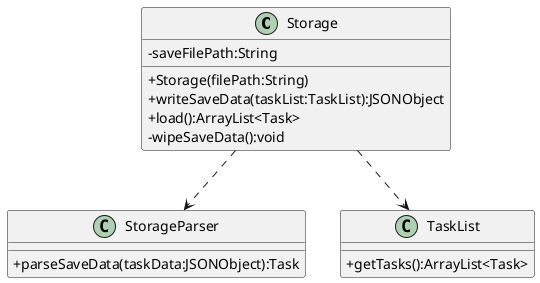 @startuml
'https://plantuml.com/class-diagram

skinparam classAttributeIconSize 0

class Storage {
    -saveFilePath:String
    +Storage(filePath:String)
    +writeSaveData(taskList:TaskList):JSONObject
    +load():ArrayList<Task>
    -wipeSaveData():void
}

class StorageParser {
    +parseSaveData(taskData:JSONObject):Task
}

class TaskList {
    +getTasks():ArrayList<Task>
}

Storage ..> StorageParser
Storage ..> TaskList
@enduml